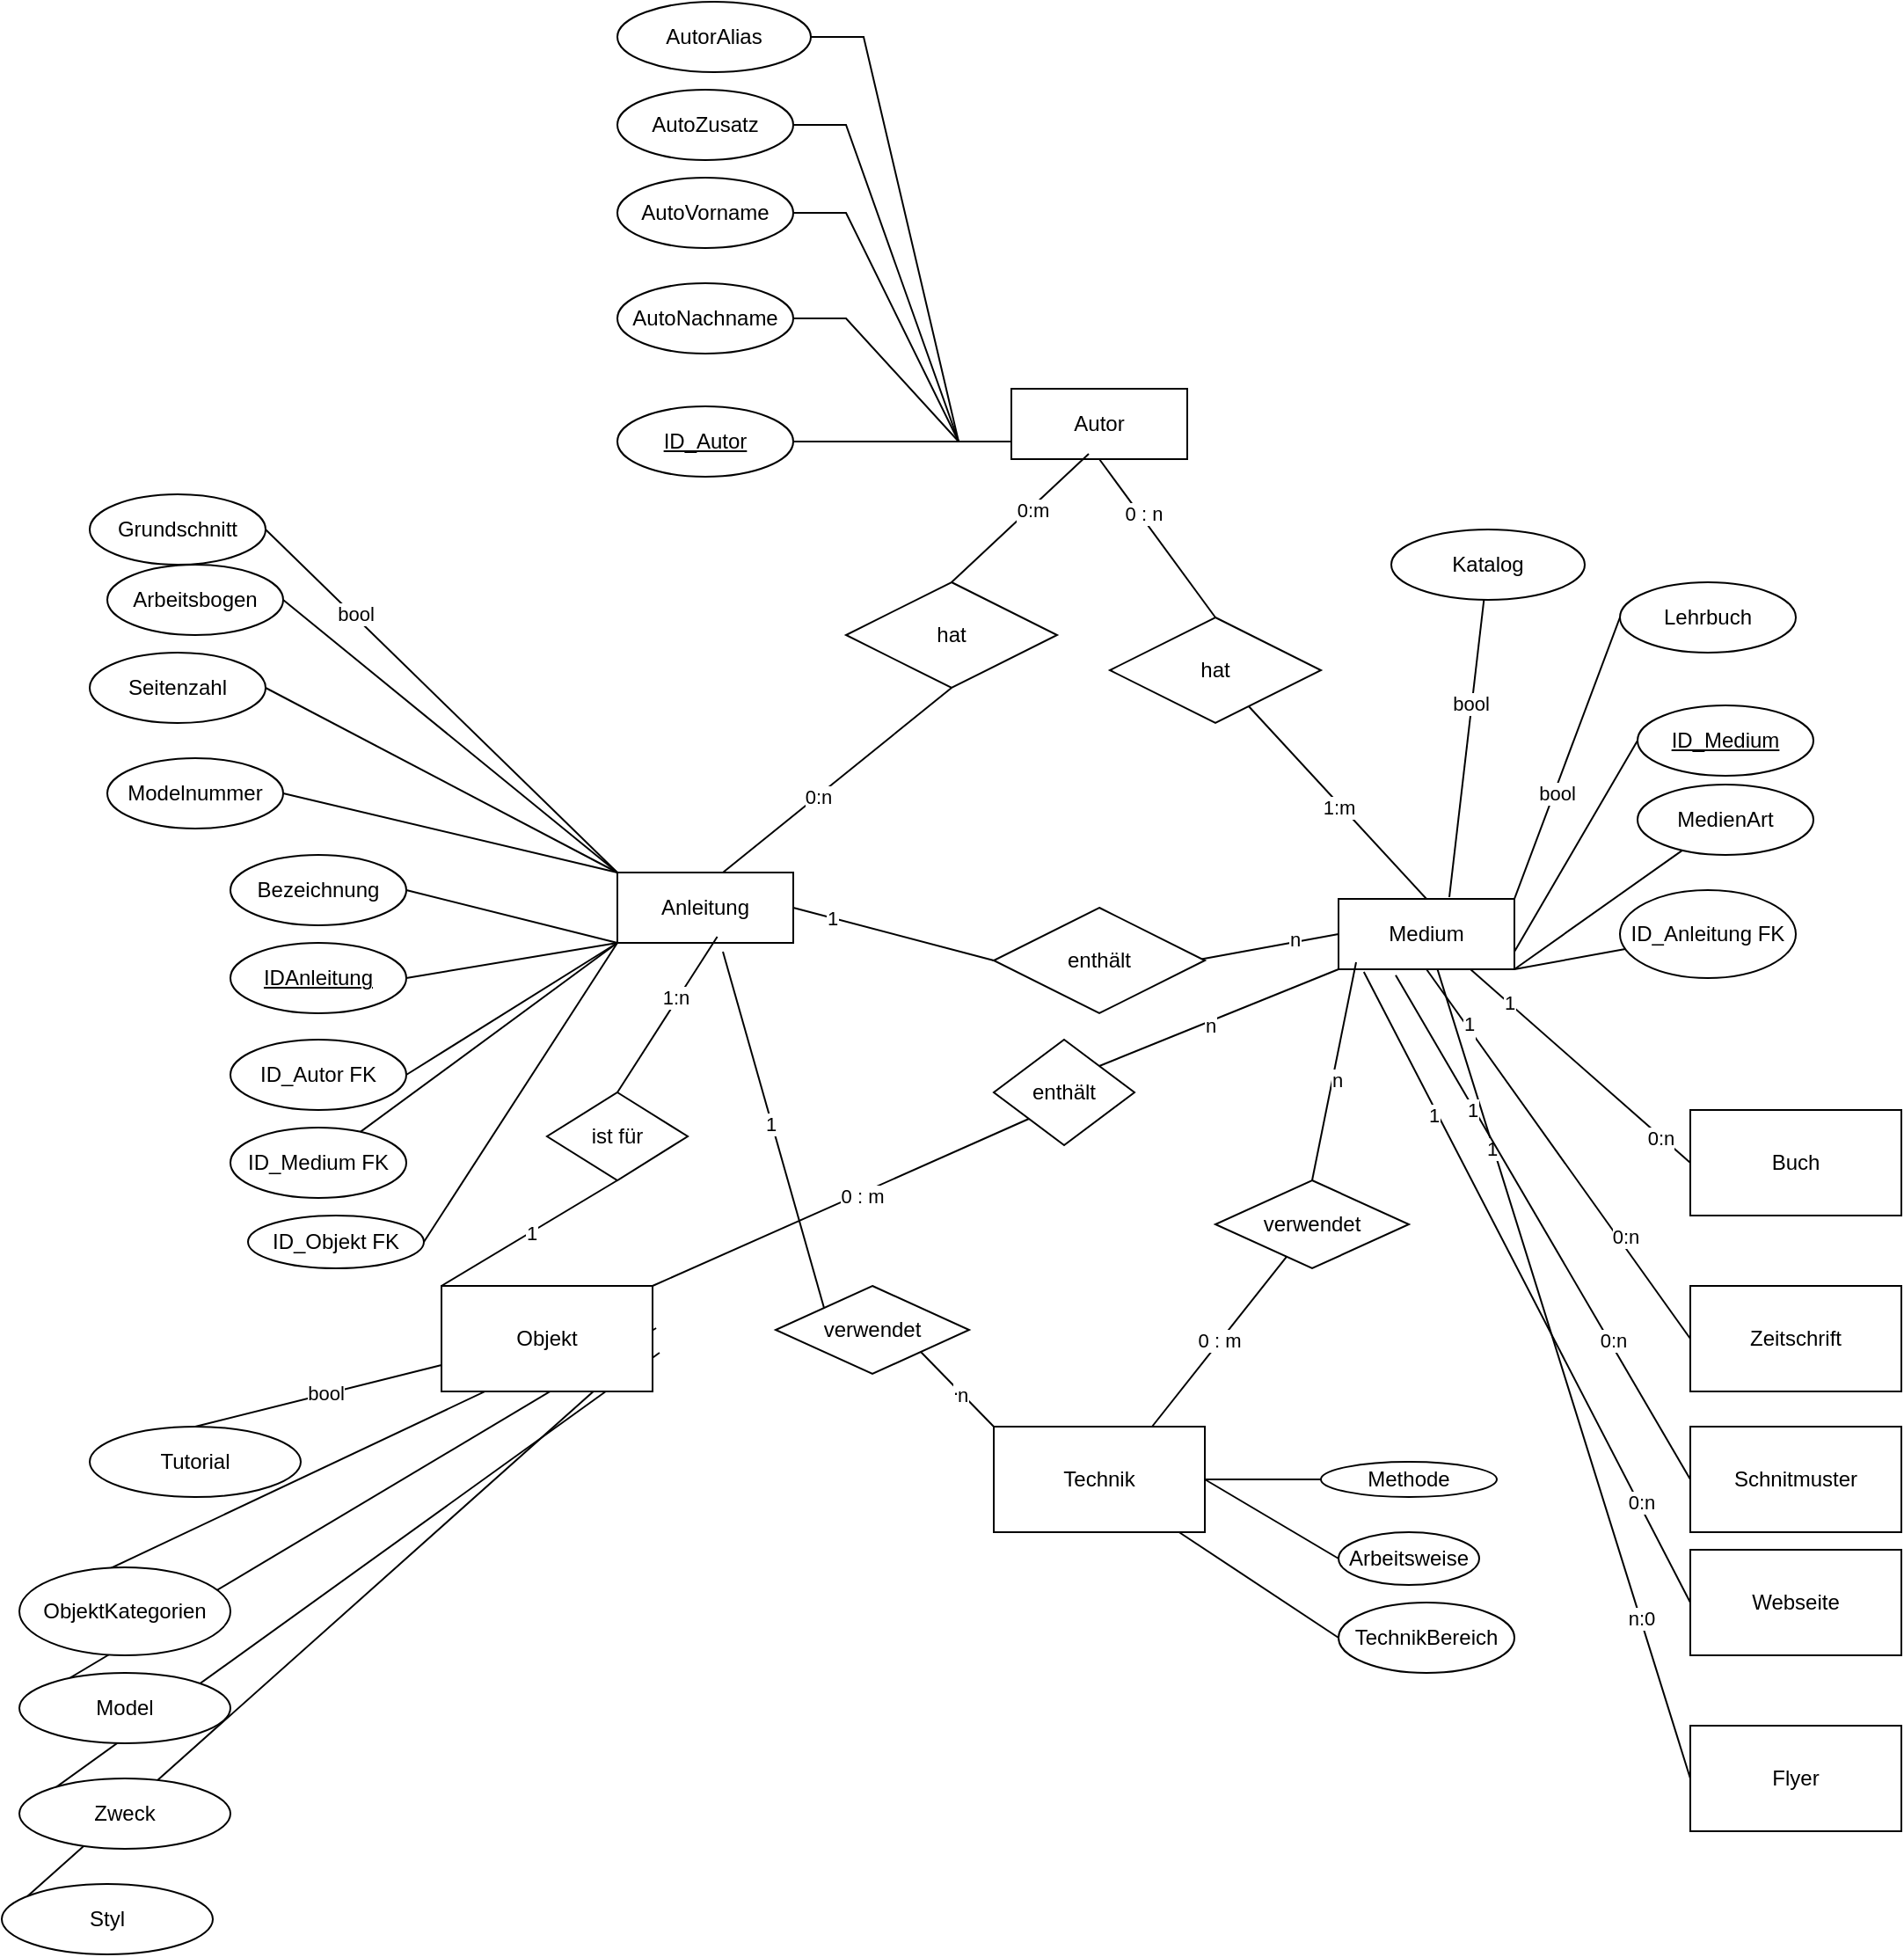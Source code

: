 <mxfile version="27.0.9">
  <diagram name="Seite-1" id="6qE2rlr4_OrrfUjoSuQY">
    <mxGraphModel dx="1426" dy="849" grid="1" gridSize="10" guides="1" tooltips="1" connect="1" arrows="1" fold="1" page="1" pageScale="1" pageWidth="827" pageHeight="1169" math="0" shadow="0">
      <root>
        <mxCell id="0" />
        <mxCell id="1" parent="0" />
        <mxCell id="LVoOpzXLLWAraYMq1qvU-1" style="rounded=0;orthogonalLoop=1;jettySize=auto;html=1;exitX=1;exitY=0.5;exitDx=0;exitDy=0;entryX=0;entryY=0.5;entryDx=0;entryDy=0;endArrow=none;startFill=0;" parent="1" source="LVoOpzXLLWAraYMq1qvU-3" target="LVoOpzXLLWAraYMq1qvU-11" edge="1">
          <mxGeometry relative="1" as="geometry" />
        </mxCell>
        <mxCell id="LVoOpzXLLWAraYMq1qvU-2" value="1" style="edgeLabel;html=1;align=center;verticalAlign=middle;resizable=0;points=[];" parent="LVoOpzXLLWAraYMq1qvU-1" vertex="1" connectable="0">
          <mxGeometry x="-0.66" y="9" relative="1" as="geometry">
            <mxPoint y="9" as="offset" />
          </mxGeometry>
        </mxCell>
        <mxCell id="LVoOpzXLLWAraYMq1qvU-3" value="Anleitung" style="whiteSpace=wrap;html=1;align=center;" parent="1" vertex="1">
          <mxGeometry x="550" y="1085" width="100" height="40" as="geometry" />
        </mxCell>
        <mxCell id="LVoOpzXLLWAraYMq1qvU-4" style="rounded=0;orthogonalLoop=1;jettySize=auto;html=1;exitX=0.5;exitY=0;exitDx=0;exitDy=0;startArrow=none;startFill=0;endArrow=none;" parent="1" source="LVoOpzXLLWAraYMq1qvU-6" target="LVoOpzXLLWAraYMq1qvU-17" edge="1">
          <mxGeometry relative="1" as="geometry" />
        </mxCell>
        <mxCell id="LVoOpzXLLWAraYMq1qvU-124" value="1:m" style="edgeLabel;html=1;align=center;verticalAlign=middle;resizable=0;points=[];" parent="LVoOpzXLLWAraYMq1qvU-4" vertex="1" connectable="0">
          <mxGeometry x="-0.028" y="2" relative="1" as="geometry">
            <mxPoint as="offset" />
          </mxGeometry>
        </mxCell>
        <mxCell id="LVoOpzXLLWAraYMq1qvU-6" value="Medium" style="whiteSpace=wrap;html=1;align=center;" parent="1" vertex="1">
          <mxGeometry x="960" y="1100" width="100" height="40" as="geometry" />
        </mxCell>
        <mxCell id="LVoOpzXLLWAraYMq1qvU-7" style="edgeStyle=entityRelationEdgeStyle;rounded=0;orthogonalLoop=1;jettySize=auto;html=1;exitX=0;exitY=0.75;exitDx=0;exitDy=0;entryX=1;entryY=0.5;entryDx=0;entryDy=0;endArrow=none;startFill=0;" parent="1" source="LVoOpzXLLWAraYMq1qvU-8" target="LVoOpzXLLWAraYMq1qvU-58" edge="1">
          <mxGeometry relative="1" as="geometry" />
        </mxCell>
        <mxCell id="LVoOpzXLLWAraYMq1qvU-8" value="Autor" style="whiteSpace=wrap;html=1;align=center;" parent="1" vertex="1">
          <mxGeometry x="774" y="810" width="100" height="40" as="geometry" />
        </mxCell>
        <mxCell id="LVoOpzXLLWAraYMq1qvU-9" style="rounded=0;orthogonalLoop=1;jettySize=auto;html=1;entryX=0;entryY=0.5;entryDx=0;entryDy=0;endArrow=none;startFill=0;exitX=0.95;exitY=0.5;exitDx=0;exitDy=0;exitPerimeter=0;" parent="1" source="LVoOpzXLLWAraYMq1qvU-11" target="LVoOpzXLLWAraYMq1qvU-6" edge="1">
          <mxGeometry relative="1" as="geometry">
            <mxPoint x="880" y="1130" as="sourcePoint" />
          </mxGeometry>
        </mxCell>
        <mxCell id="LVoOpzXLLWAraYMq1qvU-10" value="n" style="edgeLabel;html=1;align=center;verticalAlign=middle;resizable=0;points=[];" parent="LVoOpzXLLWAraYMq1qvU-9" vertex="1" connectable="0">
          <mxGeometry x="0.393" y="2" relative="1" as="geometry">
            <mxPoint as="offset" />
          </mxGeometry>
        </mxCell>
        <mxCell id="LVoOpzXLLWAraYMq1qvU-11" value="enthält" style="shape=rhombus;perimeter=rhombusPerimeter;whiteSpace=wrap;html=1;align=center;" parent="1" vertex="1">
          <mxGeometry x="764" y="1105" width="120" height="60" as="geometry" />
        </mxCell>
        <mxCell id="LVoOpzXLLWAraYMq1qvU-12" style="rounded=0;orthogonalLoop=1;jettySize=auto;html=1;exitX=0.5;exitY=0;exitDx=0;exitDy=0;endArrow=none;startFill=0;entryX=0.44;entryY=0.925;entryDx=0;entryDy=0;entryPerimeter=0;" parent="1" source="LVoOpzXLLWAraYMq1qvU-16" target="LVoOpzXLLWAraYMq1qvU-8" edge="1">
          <mxGeometry relative="1" as="geometry">
            <mxPoint x="810" y="910" as="targetPoint" />
          </mxGeometry>
        </mxCell>
        <mxCell id="LVoOpzXLLWAraYMq1qvU-13" value="0:m" style="edgeLabel;html=1;align=center;verticalAlign=middle;resizable=0;points=[];" parent="LVoOpzXLLWAraYMq1qvU-12" vertex="1" connectable="0">
          <mxGeometry x="0.061" y="-4" relative="1" as="geometry">
            <mxPoint x="2" y="-6" as="offset" />
          </mxGeometry>
        </mxCell>
        <mxCell id="LVoOpzXLLWAraYMq1qvU-14" style="rounded=0;orthogonalLoop=1;jettySize=auto;html=1;exitX=0.5;exitY=1;exitDx=0;exitDy=0;endArrow=none;startFill=0;entryX=0.6;entryY=0;entryDx=0;entryDy=0;entryPerimeter=0;" parent="1" source="LVoOpzXLLWAraYMq1qvU-16" target="LVoOpzXLLWAraYMq1qvU-3" edge="1">
          <mxGeometry relative="1" as="geometry" />
        </mxCell>
        <mxCell id="LVoOpzXLLWAraYMq1qvU-15" value="0:n" style="edgeLabel;html=1;align=center;verticalAlign=middle;resizable=0;points=[];" parent="LVoOpzXLLWAraYMq1qvU-14" vertex="1" connectable="0">
          <mxGeometry x="0.169" relative="1" as="geometry">
            <mxPoint as="offset" />
          </mxGeometry>
        </mxCell>
        <mxCell id="LVoOpzXLLWAraYMq1qvU-16" value="hat" style="shape=rhombus;perimeter=rhombusPerimeter;whiteSpace=wrap;html=1;align=center;" parent="1" vertex="1">
          <mxGeometry x="680" y="920" width="120" height="60" as="geometry" />
        </mxCell>
        <mxCell id="LVoOpzXLLWAraYMq1qvU-17" value="hat" style="shape=rhombus;perimeter=rhombusPerimeter;whiteSpace=wrap;html=1;align=center;" parent="1" vertex="1">
          <mxGeometry x="830" y="940" width="120" height="60" as="geometry" />
        </mxCell>
        <mxCell id="LVoOpzXLLWAraYMq1qvU-18" style="rounded=0;orthogonalLoop=1;jettySize=auto;html=1;exitX=0.5;exitY=0;exitDx=0;exitDy=0;entryX=0.5;entryY=1;entryDx=0;entryDy=0;endArrow=none;startFill=0;" parent="1" source="LVoOpzXLLWAraYMq1qvU-17" target="LVoOpzXLLWAraYMq1qvU-8" edge="1">
          <mxGeometry relative="1" as="geometry" />
        </mxCell>
        <mxCell id="LVoOpzXLLWAraYMq1qvU-19" value="0 : n" style="edgeLabel;html=1;align=center;verticalAlign=middle;resizable=0;points=[];" parent="LVoOpzXLLWAraYMq1qvU-18" vertex="1" connectable="0">
          <mxGeometry x="0.293" y="-2" relative="1" as="geometry">
            <mxPoint as="offset" />
          </mxGeometry>
        </mxCell>
        <mxCell id="LVoOpzXLLWAraYMq1qvU-20" style="rounded=0;orthogonalLoop=1;jettySize=auto;html=1;exitX=1;exitY=0.5;exitDx=0;exitDy=0;entryX=0;entryY=1;entryDx=0;entryDy=0;endArrow=none;startFill=0;" parent="1" source="LVoOpzXLLWAraYMq1qvU-21" target="LVoOpzXLLWAraYMq1qvU-3" edge="1">
          <mxGeometry relative="1" as="geometry">
            <mxPoint x="570" y="1140" as="targetPoint" />
          </mxGeometry>
        </mxCell>
        <mxCell id="LVoOpzXLLWAraYMq1qvU-21" value="IDAnleitung" style="ellipse;whiteSpace=wrap;html=1;align=center;fontStyle=4;" parent="1" vertex="1">
          <mxGeometry x="330" y="1125" width="100" height="40" as="geometry" />
        </mxCell>
        <mxCell id="LVoOpzXLLWAraYMq1qvU-22" style="rounded=0;orthogonalLoop=1;jettySize=auto;html=1;exitX=0;exitY=0.5;exitDx=0;exitDy=0;entryX=1;entryY=0.75;entryDx=0;entryDy=0;endArrow=none;startFill=0;" parent="1" source="LVoOpzXLLWAraYMq1qvU-23" target="LVoOpzXLLWAraYMq1qvU-6" edge="1">
          <mxGeometry relative="1" as="geometry" />
        </mxCell>
        <mxCell id="LVoOpzXLLWAraYMq1qvU-23" value="ID_Medium" style="ellipse;whiteSpace=wrap;html=1;align=center;fontStyle=4;" parent="1" vertex="1">
          <mxGeometry x="1130" y="990" width="100" height="40" as="geometry" />
        </mxCell>
        <mxCell id="LVoOpzXLLWAraYMq1qvU-24" style="edgeStyle=entityRelationEdgeStyle;rounded=0;orthogonalLoop=1;jettySize=auto;html=1;exitX=1;exitY=0.5;exitDx=0;exitDy=0;entryX=0;entryY=0.75;entryDx=0;entryDy=0;endArrow=none;startFill=0;" parent="1" source="LVoOpzXLLWAraYMq1qvU-25" target="LVoOpzXLLWAraYMq1qvU-8" edge="1">
          <mxGeometry relative="1" as="geometry" />
        </mxCell>
        <mxCell id="LVoOpzXLLWAraYMq1qvU-25" value="ID_Autor" style="ellipse;whiteSpace=wrap;html=1;align=center;fontStyle=4;" parent="1" vertex="1">
          <mxGeometry x="550" y="820" width="100" height="40" as="geometry" />
        </mxCell>
        <mxCell id="LVoOpzXLLWAraYMq1qvU-26" style="rounded=0;orthogonalLoop=1;jettySize=auto;html=1;exitX=1;exitY=0.5;exitDx=0;exitDy=0;entryX=0;entryY=1;entryDx=0;entryDy=0;endArrow=none;startFill=0;" parent="1" source="LVoOpzXLLWAraYMq1qvU-27" target="LVoOpzXLLWAraYMq1qvU-3" edge="1">
          <mxGeometry relative="1" as="geometry" />
        </mxCell>
        <mxCell id="LVoOpzXLLWAraYMq1qvU-27" value="Bezeichnung" style="ellipse;whiteSpace=wrap;html=1;align=center;" parent="1" vertex="1">
          <mxGeometry x="330" y="1075" width="100" height="40" as="geometry" />
        </mxCell>
        <mxCell id="LVoOpzXLLWAraYMq1qvU-28" style="rounded=0;orthogonalLoop=1;jettySize=auto;html=1;exitX=1;exitY=0.5;exitDx=0;exitDy=0;endArrow=none;startFill=0;entryX=0;entryY=1;entryDx=0;entryDy=0;" parent="1" source="LVoOpzXLLWAraYMq1qvU-29" target="LVoOpzXLLWAraYMq1qvU-3" edge="1">
          <mxGeometry relative="1" as="geometry">
            <mxPoint x="600" y="1140" as="targetPoint" />
          </mxGeometry>
        </mxCell>
        <mxCell id="LVoOpzXLLWAraYMq1qvU-29" value="ID_Autor FK" style="ellipse;whiteSpace=wrap;html=1;align=center;" parent="1" vertex="1">
          <mxGeometry x="330" y="1180" width="100" height="40" as="geometry" />
        </mxCell>
        <mxCell id="LVoOpzXLLWAraYMq1qvU-30" value="ID_Medium FK" style="ellipse;whiteSpace=wrap;html=1;align=center;" parent="1" vertex="1">
          <mxGeometry x="330" y="1230" width="100" height="40" as="geometry" />
        </mxCell>
        <mxCell id="LVoOpzXLLWAraYMq1qvU-31" style="rounded=0;orthogonalLoop=1;jettySize=auto;html=1;exitX=1;exitY=0.5;exitDx=0;exitDy=0;entryX=0;entryY=0;entryDx=0;entryDy=0;endArrow=none;startFill=0;" parent="1" source="LVoOpzXLLWAraYMq1qvU-32" target="LVoOpzXLLWAraYMq1qvU-3" edge="1">
          <mxGeometry relative="1" as="geometry" />
        </mxCell>
        <mxCell id="LVoOpzXLLWAraYMq1qvU-32" value="Modelnummer" style="ellipse;whiteSpace=wrap;html=1;align=center;" parent="1" vertex="1">
          <mxGeometry x="260" y="1020" width="100" height="40" as="geometry" />
        </mxCell>
        <mxCell id="LVoOpzXLLWAraYMq1qvU-33" style="rounded=0;orthogonalLoop=1;jettySize=auto;html=1;exitX=1;exitY=0.5;exitDx=0;exitDy=0;endArrow=none;startFill=0;entryX=0;entryY=0;entryDx=0;entryDy=0;" parent="1" source="LVoOpzXLLWAraYMq1qvU-34" target="LVoOpzXLLWAraYMq1qvU-3" edge="1">
          <mxGeometry relative="1" as="geometry">
            <mxPoint x="580" y="1100" as="targetPoint" />
          </mxGeometry>
        </mxCell>
        <mxCell id="LVoOpzXLLWAraYMq1qvU-34" value="Seitenzahl" style="ellipse;whiteSpace=wrap;html=1;align=center;" parent="1" vertex="1">
          <mxGeometry x="250" y="960" width="100" height="40" as="geometry" />
        </mxCell>
        <mxCell id="LVoOpzXLLWAraYMq1qvU-35" style="rounded=0;orthogonalLoop=1;jettySize=auto;html=1;exitX=1;exitY=0.5;exitDx=0;exitDy=0;entryX=0;entryY=0;entryDx=0;entryDy=0;endArrow=none;startFill=0;" parent="1" source="LVoOpzXLLWAraYMq1qvU-36" target="LVoOpzXLLWAraYMq1qvU-3" edge="1">
          <mxGeometry relative="1" as="geometry">
            <mxPoint x="580" y="1130" as="targetPoint" />
          </mxGeometry>
        </mxCell>
        <mxCell id="LVoOpzXLLWAraYMq1qvU-36" value="Arbeitsbogen" style="ellipse;whiteSpace=wrap;html=1;align=center;" parent="1" vertex="1">
          <mxGeometry x="260" y="910" width="100" height="40" as="geometry" />
        </mxCell>
        <mxCell id="LVoOpzXLLWAraYMq1qvU-37" style="rounded=0;orthogonalLoop=1;jettySize=auto;html=1;entryX=0;entryY=1;entryDx=0;entryDy=0;endArrow=none;startFill=0;" parent="1" source="LVoOpzXLLWAraYMq1qvU-30" target="LVoOpzXLLWAraYMq1qvU-3" edge="1">
          <mxGeometry relative="1" as="geometry" />
        </mxCell>
        <mxCell id="LVoOpzXLLWAraYMq1qvU-38" style="edgeStyle=entityRelationEdgeStyle;rounded=0;orthogonalLoop=1;jettySize=auto;html=1;exitX=1;exitY=0.5;exitDx=0;exitDy=0;entryX=0;entryY=0.75;entryDx=0;entryDy=0;endArrow=none;startFill=0;" parent="1" source="LVoOpzXLLWAraYMq1qvU-39" target="LVoOpzXLLWAraYMq1qvU-8" edge="1">
          <mxGeometry relative="1" as="geometry" />
        </mxCell>
        <mxCell id="LVoOpzXLLWAraYMq1qvU-39" value="AutoNachname" style="ellipse;whiteSpace=wrap;html=1;align=center;" parent="1" vertex="1">
          <mxGeometry x="550" y="750" width="100" height="40" as="geometry" />
        </mxCell>
        <mxCell id="LVoOpzXLLWAraYMq1qvU-40" style="edgeStyle=entityRelationEdgeStyle;rounded=0;orthogonalLoop=1;jettySize=auto;html=1;exitX=1;exitY=0.5;exitDx=0;exitDy=0;entryX=0;entryY=0.75;entryDx=0;entryDy=0;endArrow=none;startFill=0;" parent="1" source="LVoOpzXLLWAraYMq1qvU-41" target="LVoOpzXLLWAraYMq1qvU-8" edge="1">
          <mxGeometry relative="1" as="geometry" />
        </mxCell>
        <mxCell id="LVoOpzXLLWAraYMq1qvU-41" value="AutoVorname" style="ellipse;whiteSpace=wrap;html=1;align=center;" parent="1" vertex="1">
          <mxGeometry x="550" y="690" width="100" height="40" as="geometry" />
        </mxCell>
        <mxCell id="LVoOpzXLLWAraYMq1qvU-42" style="edgeStyle=entityRelationEdgeStyle;rounded=0;orthogonalLoop=1;jettySize=auto;html=1;exitX=1;exitY=0.5;exitDx=0;exitDy=0;entryX=0;entryY=0.75;entryDx=0;entryDy=0;endArrow=none;startFill=0;" parent="1" source="LVoOpzXLLWAraYMq1qvU-43" target="LVoOpzXLLWAraYMq1qvU-8" edge="1">
          <mxGeometry relative="1" as="geometry" />
        </mxCell>
        <mxCell id="LVoOpzXLLWAraYMq1qvU-43" value="AutoZusatz" style="ellipse;whiteSpace=wrap;html=1;align=center;" parent="1" vertex="1">
          <mxGeometry x="550" y="640" width="100" height="40" as="geometry" />
        </mxCell>
        <mxCell id="LVoOpzXLLWAraYMq1qvU-44" style="rounded=0;orthogonalLoop=1;jettySize=auto;html=1;exitX=1;exitY=0.5;exitDx=0;exitDy=0;entryX=0;entryY=0;entryDx=0;entryDy=0;endArrow=none;startFill=0;" parent="1" source="LVoOpzXLLWAraYMq1qvU-45" target="LVoOpzXLLWAraYMq1qvU-3" edge="1">
          <mxGeometry relative="1" as="geometry" />
        </mxCell>
        <mxCell id="LVoOpzXLLWAraYMq1qvU-144" value="bool" style="edgeLabel;html=1;align=center;verticalAlign=middle;resizable=0;points=[];" parent="LVoOpzXLLWAraYMq1qvU-44" vertex="1" connectable="0">
          <mxGeometry x="-0.498" y="1" relative="1" as="geometry">
            <mxPoint as="offset" />
          </mxGeometry>
        </mxCell>
        <mxCell id="LVoOpzXLLWAraYMq1qvU-45" value="Grundschnitt" style="ellipse;whiteSpace=wrap;html=1;align=center;" parent="1" vertex="1">
          <mxGeometry x="250" y="870" width="100" height="40" as="geometry" />
        </mxCell>
        <mxCell id="LVoOpzXLLWAraYMq1qvU-46" style="rounded=0;orthogonalLoop=1;jettySize=auto;html=1;entryX=1;entryY=1;entryDx=0;entryDy=0;endArrow=none;startFill=0;" parent="1" source="LVoOpzXLLWAraYMq1qvU-47" target="LVoOpzXLLWAraYMq1qvU-6" edge="1">
          <mxGeometry relative="1" as="geometry" />
        </mxCell>
        <mxCell id="LVoOpzXLLWAraYMq1qvU-47" value="MedienArt" style="ellipse;whiteSpace=wrap;html=1;align=center;" parent="1" vertex="1">
          <mxGeometry x="1130" y="1035" width="100" height="40" as="geometry" />
        </mxCell>
        <mxCell id="LVoOpzXLLWAraYMq1qvU-56" style="rounded=0;orthogonalLoop=1;jettySize=auto;html=1;entryX=1;entryY=1;entryDx=0;entryDy=0;endArrow=none;startFill=0;" parent="1" source="LVoOpzXLLWAraYMq1qvU-57" target="LVoOpzXLLWAraYMq1qvU-6" edge="1">
          <mxGeometry relative="1" as="geometry" />
        </mxCell>
        <mxCell id="LVoOpzXLLWAraYMq1qvU-57" value="ID_Anleitung FK" style="ellipse;whiteSpace=wrap;html=1;" parent="1" vertex="1">
          <mxGeometry x="1120" y="1095" width="100" height="50" as="geometry" />
        </mxCell>
        <mxCell id="LVoOpzXLLWAraYMq1qvU-58" value="AutorAlias" style="ellipse;whiteSpace=wrap;html=1;" parent="1" vertex="1">
          <mxGeometry x="550" y="590" width="110" height="40" as="geometry" />
        </mxCell>
        <mxCell id="LVoOpzXLLWAraYMq1qvU-100" style="rounded=0;orthogonalLoop=1;jettySize=auto;html=1;entryX=0;entryY=0.5;entryDx=0;entryDy=0;endArrow=none;startFill=0;exitX=0.75;exitY=1;exitDx=0;exitDy=0;" parent="1" source="LVoOpzXLLWAraYMq1qvU-6" target="LVoOpzXLLWAraYMq1qvU-107" edge="1">
          <mxGeometry relative="1" as="geometry">
            <mxPoint x="954.9" y="1209.76" as="sourcePoint" />
          </mxGeometry>
        </mxCell>
        <mxCell id="LVoOpzXLLWAraYMq1qvU-101" value="0:n" style="edgeLabel;html=1;align=center;verticalAlign=middle;resizable=0;points=[];" parent="LVoOpzXLLWAraYMq1qvU-100" vertex="1" connectable="0">
          <mxGeometry x="0.736" y="-1" relative="1" as="geometry">
            <mxPoint as="offset" />
          </mxGeometry>
        </mxCell>
        <mxCell id="LVoOpzXLLWAraYMq1qvU-102" value="1" style="edgeLabel;html=1;align=center;verticalAlign=middle;resizable=0;points=[];" parent="LVoOpzXLLWAraYMq1qvU-100" vertex="1" connectable="0">
          <mxGeometry x="-0.654" relative="1" as="geometry">
            <mxPoint as="offset" />
          </mxGeometry>
        </mxCell>
        <mxCell id="LVoOpzXLLWAraYMq1qvU-103" style="rounded=0;orthogonalLoop=1;jettySize=auto;html=1;exitX=0;exitY=0.5;exitDx=0;exitDy=0;endArrow=none;startFill=0;entryX=0.5;entryY=1;entryDx=0;entryDy=0;" parent="1" source="LVoOpzXLLWAraYMq1qvU-106" target="LVoOpzXLLWAraYMq1qvU-6" edge="1">
          <mxGeometry relative="1" as="geometry">
            <mxPoint x="901.5" y="1207.84" as="targetPoint" />
          </mxGeometry>
        </mxCell>
        <mxCell id="LVoOpzXLLWAraYMq1qvU-104" value="1&lt;div&gt;&lt;br&gt;&lt;/div&gt;" style="edgeLabel;html=1;align=center;verticalAlign=middle;resizable=0;points=[];" parent="LVoOpzXLLWAraYMq1qvU-103" vertex="1" connectable="0">
          <mxGeometry x="0.65" y="3" relative="1" as="geometry">
            <mxPoint y="-1" as="offset" />
          </mxGeometry>
        </mxCell>
        <mxCell id="LVoOpzXLLWAraYMq1qvU-123" value="0:n" style="edgeLabel;html=1;align=center;verticalAlign=middle;resizable=0;points=[];" parent="LVoOpzXLLWAraYMq1qvU-103" vertex="1" connectable="0">
          <mxGeometry x="-0.467" y="-4" relative="1" as="geometry">
            <mxPoint as="offset" />
          </mxGeometry>
        </mxCell>
        <mxCell id="LVoOpzXLLWAraYMq1qvU-106" value="Zeitschrift" style="rounded=0;whiteSpace=wrap;html=1;" parent="1" vertex="1">
          <mxGeometry x="1160" y="1320" width="120" height="60" as="geometry" />
        </mxCell>
        <mxCell id="LVoOpzXLLWAraYMq1qvU-107" value="Buch" style="rounded=0;whiteSpace=wrap;html=1;" parent="1" vertex="1">
          <mxGeometry x="1160" y="1220" width="120" height="60" as="geometry" />
        </mxCell>
        <mxCell id="LVoOpzXLLWAraYMq1qvU-108" value="Schnitmuster" style="rounded=0;whiteSpace=wrap;html=1;" parent="1" vertex="1">
          <mxGeometry x="1160" y="1400" width="120" height="60" as="geometry" />
        </mxCell>
        <mxCell id="LVoOpzXLLWAraYMq1qvU-109" style="rounded=0;orthogonalLoop=1;jettySize=auto;html=1;exitX=0;exitY=0.5;exitDx=0;exitDy=0;endArrow=none;startFill=0;entryX=0.144;entryY=1.037;entryDx=0;entryDy=0;entryPerimeter=0;" parent="1" source="LVoOpzXLLWAraYMq1qvU-112" target="LVoOpzXLLWAraYMq1qvU-6" edge="1">
          <mxGeometry relative="1" as="geometry">
            <mxPoint x="915" y="1207" as="targetPoint" />
          </mxGeometry>
        </mxCell>
        <mxCell id="LVoOpzXLLWAraYMq1qvU-110" value="1" style="edgeLabel;html=1;align=center;verticalAlign=middle;resizable=0;points=[];" parent="LVoOpzXLLWAraYMq1qvU-109" vertex="1" connectable="0">
          <mxGeometry x="0.552" y="2" relative="1" as="geometry">
            <mxPoint as="offset" />
          </mxGeometry>
        </mxCell>
        <mxCell id="LVoOpzXLLWAraYMq1qvU-121" value="0:n" style="edgeLabel;html=1;align=center;verticalAlign=middle;resizable=0;points=[];" parent="LVoOpzXLLWAraYMq1qvU-109" vertex="1" connectable="0">
          <mxGeometry x="-0.682" y="-1" relative="1" as="geometry">
            <mxPoint as="offset" />
          </mxGeometry>
        </mxCell>
        <mxCell id="LVoOpzXLLWAraYMq1qvU-112" value="Webseite&lt;span style=&quot;color: rgba(0, 0, 0, 0); font-family: monospace; font-size: 0px; text-align: start; text-wrap-mode: nowrap;&quot;&gt;%3CmxGraphModel%3E%3Croot%3E%3CmxCell%20id%3D%220%22%2F%3E%3CmxCell%20id%3D%221%22%20parent%3D%220%22%2F%3E%3CmxCell%20id%3D%222%22%20value%3D%22Buch%22%20style%3D%22rounded%3D0%3BwhiteSpace%3Dwrap%3Bhtml%3D1%3B%22%20vertex%3D%221%22%20parent%3D%221%22%3E%3CmxGeometry%20x%3D%22560%22%20y%3D%22600%22%20width%3D%22120%22%20height%3D%2260%22%20as%3D%22geometry%22%2F%3E%3C%2FmxCell%3E%3C%2Froot%3E%3C%2FmxGraphModel%3E&lt;/span&gt;" style="rounded=0;whiteSpace=wrap;html=1;" parent="1" vertex="1">
          <mxGeometry x="1160" y="1470" width="120" height="60" as="geometry" />
        </mxCell>
        <mxCell id="LVoOpzXLLWAraYMq1qvU-113" style="rounded=0;orthogonalLoop=1;jettySize=auto;html=1;exitX=0;exitY=0.5;exitDx=0;exitDy=0;endArrow=none;startFill=0;" parent="1" source="LVoOpzXLLWAraYMq1qvU-116" target="LVoOpzXLLWAraYMq1qvU-6" edge="1">
          <mxGeometry relative="1" as="geometry">
            <mxPoint x="930" y="1205" as="targetPoint" />
          </mxGeometry>
        </mxCell>
        <mxCell id="LVoOpzXLLWAraYMq1qvU-114" value="1" style="edgeLabel;html=1;align=center;verticalAlign=middle;resizable=0;points=[];" parent="LVoOpzXLLWAraYMq1qvU-113" vertex="1" connectable="0">
          <mxGeometry x="0.562" y="1" relative="1" as="geometry">
            <mxPoint y="1" as="offset" />
          </mxGeometry>
        </mxCell>
        <mxCell id="LVoOpzXLLWAraYMq1qvU-120" value="n:0" style="edgeLabel;html=1;align=center;verticalAlign=middle;resizable=0;points=[];" parent="LVoOpzXLLWAraYMq1qvU-113" vertex="1" connectable="0">
          <mxGeometry x="-0.601" relative="1" as="geometry">
            <mxPoint as="offset" />
          </mxGeometry>
        </mxCell>
        <mxCell id="LVoOpzXLLWAraYMq1qvU-116" value="Flyer" style="rounded=0;whiteSpace=wrap;html=1;" parent="1" vertex="1">
          <mxGeometry x="1160" y="1570" width="120" height="60" as="geometry" />
        </mxCell>
        <mxCell id="LVoOpzXLLWAraYMq1qvU-117" style="rounded=0;orthogonalLoop=1;jettySize=auto;html=1;exitX=0;exitY=0.5;exitDx=0;exitDy=0;endArrow=none;startFill=0;entryX=0.325;entryY=1.085;entryDx=0;entryDy=0;entryPerimeter=0;" parent="1" source="LVoOpzXLLWAraYMq1qvU-108" target="LVoOpzXLLWAraYMq1qvU-6" edge="1">
          <mxGeometry relative="1" as="geometry">
            <mxPoint x="920" y="1190" as="targetPoint" />
          </mxGeometry>
        </mxCell>
        <mxCell id="LVoOpzXLLWAraYMq1qvU-118" value="1" style="edgeLabel;html=1;align=center;verticalAlign=middle;resizable=0;points=[];" parent="LVoOpzXLLWAraYMq1qvU-117" vertex="1" connectable="0">
          <mxGeometry x="0.473" y="1" relative="1" as="geometry">
            <mxPoint as="offset" />
          </mxGeometry>
        </mxCell>
        <mxCell id="LVoOpzXLLWAraYMq1qvU-122" value="0:n" style="edgeLabel;html=1;align=center;verticalAlign=middle;resizable=0;points=[];" parent="LVoOpzXLLWAraYMq1qvU-117" vertex="1" connectable="0">
          <mxGeometry x="-0.456" y="-2" relative="1" as="geometry">
            <mxPoint as="offset" />
          </mxGeometry>
        </mxCell>
        <mxCell id="LVoOpzXLLWAraYMq1qvU-137" style="rounded=0;orthogonalLoop=1;jettySize=auto;html=1;exitX=0;exitY=0;exitDx=0;exitDy=0;entryX=0.5;entryY=1;entryDx=0;entryDy=0;endArrow=none;startFill=0;" parent="1" source="LVoOpzXLLWAraYMq1qvU-125" target="LVoOpzXLLWAraYMq1qvU-135" edge="1">
          <mxGeometry relative="1" as="geometry" />
        </mxCell>
        <mxCell id="LVoOpzXLLWAraYMq1qvU-139" value="1" style="edgeLabel;html=1;align=center;verticalAlign=middle;resizable=0;points=[];" parent="LVoOpzXLLWAraYMq1qvU-137" vertex="1" connectable="0">
          <mxGeometry x="0.011" relative="1" as="geometry">
            <mxPoint as="offset" />
          </mxGeometry>
        </mxCell>
        <mxCell id="LVoOpzXLLWAraYMq1qvU-148" style="rounded=0;orthogonalLoop=1;jettySize=auto;html=1;exitX=1;exitY=0;exitDx=0;exitDy=0;entryX=0;entryY=1;entryDx=0;entryDy=0;endArrow=none;startFill=0;" parent="1" source="LVoOpzXLLWAraYMq1qvU-125" target="LVoOpzXLLWAraYMq1qvU-146" edge="1">
          <mxGeometry relative="1" as="geometry" />
        </mxCell>
        <mxCell id="LVoOpzXLLWAraYMq1qvU-151" value="0 : m" style="edgeLabel;html=1;align=center;verticalAlign=middle;resizable=0;points=[];" parent="LVoOpzXLLWAraYMq1qvU-148" vertex="1" connectable="0">
          <mxGeometry x="0.104" y="-1" relative="1" as="geometry">
            <mxPoint as="offset" />
          </mxGeometry>
        </mxCell>
        <mxCell id="LVoOpzXLLWAraYMq1qvU-126" style="rounded=0;orthogonalLoop=1;jettySize=auto;html=1;exitX=0;exitY=0.5;exitDx=0;exitDy=0;entryX=1;entryY=0.25;entryDx=0;entryDy=0;endArrow=none;startFill=0;" parent="1" source="LVoOpzXLLWAraYMq1qvU-127" target="LVoOpzXLLWAraYMq1qvU-125" edge="1">
          <mxGeometry relative="1" as="geometry" />
        </mxCell>
        <mxCell id="LVoOpzXLLWAraYMq1qvU-130" style="rounded=0;orthogonalLoop=1;jettySize=auto;html=1;exitX=0;exitY=0.5;exitDx=0;exitDy=0;entryX=1;entryY=0.5;entryDx=0;entryDy=0;endArrow=none;startFill=0;" parent="1" source="LVoOpzXLLWAraYMq1qvU-131" target="LVoOpzXLLWAraYMq1qvU-125" edge="1">
          <mxGeometry relative="1" as="geometry" />
        </mxCell>
        <mxCell id="LVoOpzXLLWAraYMq1qvU-132" style="rounded=0;orthogonalLoop=1;jettySize=auto;html=1;exitX=0;exitY=0.5;exitDx=0;exitDy=0;entryX=1.033;entryY=0.633;entryDx=0;entryDy=0;entryPerimeter=0;endArrow=none;startFill=0;" parent="1" source="LVoOpzXLLWAraYMq1qvU-129" target="LVoOpzXLLWAraYMq1qvU-125" edge="1">
          <mxGeometry relative="1" as="geometry" />
        </mxCell>
        <mxCell id="LVoOpzXLLWAraYMq1qvU-133" style="rounded=0;orthogonalLoop=1;jettySize=auto;html=1;exitX=0;exitY=0.5;exitDx=0;exitDy=0;entryX=1.017;entryY=0.4;entryDx=0;entryDy=0;entryPerimeter=0;endArrow=none;startFill=0;" parent="1" source="LVoOpzXLLWAraYMq1qvU-128" target="LVoOpzXLLWAraYMq1qvU-125" edge="1">
          <mxGeometry relative="1" as="geometry" />
        </mxCell>
        <mxCell id="LVoOpzXLLWAraYMq1qvU-135" value="ist für" style="rhombus;whiteSpace=wrap;html=1;" parent="1" vertex="1">
          <mxGeometry x="510" y="1210" width="80" height="50" as="geometry" />
        </mxCell>
        <mxCell id="LVoOpzXLLWAraYMq1qvU-136" style="rounded=0;orthogonalLoop=1;jettySize=auto;html=1;exitX=0.5;exitY=0;exitDx=0;exitDy=0;entryX=0.568;entryY=0.912;entryDx=0;entryDy=0;entryPerimeter=0;endArrow=none;startFill=0;" parent="1" source="LVoOpzXLLWAraYMq1qvU-135" target="LVoOpzXLLWAraYMq1qvU-3" edge="1">
          <mxGeometry relative="1" as="geometry" />
        </mxCell>
        <mxCell id="LVoOpzXLLWAraYMq1qvU-140" value="1:n" style="edgeLabel;html=1;align=center;verticalAlign=middle;resizable=0;points=[];" parent="LVoOpzXLLWAraYMq1qvU-136" vertex="1" connectable="0">
          <mxGeometry x="0.193" y="2" relative="1" as="geometry">
            <mxPoint x="1" y="-1" as="offset" />
          </mxGeometry>
        </mxCell>
        <mxCell id="LVoOpzXLLWAraYMq1qvU-142" style="rounded=0;orthogonalLoop=1;jettySize=auto;html=1;exitX=0.5;exitY=0;exitDx=0;exitDy=0;entryX=0;entryY=0.75;entryDx=0;entryDy=0;endArrow=none;startFill=0;" parent="1" source="LVoOpzXLLWAraYMq1qvU-141" target="LVoOpzXLLWAraYMq1qvU-125" edge="1">
          <mxGeometry relative="1" as="geometry" />
        </mxCell>
        <mxCell id="LVoOpzXLLWAraYMq1qvU-143" value="bool" style="edgeLabel;html=1;align=center;verticalAlign=middle;resizable=0;points=[];" parent="LVoOpzXLLWAraYMq1qvU-142" vertex="1" connectable="0">
          <mxGeometry x="0.051" y="1" relative="1" as="geometry">
            <mxPoint as="offset" />
          </mxGeometry>
        </mxCell>
        <mxCell id="LVoOpzXLLWAraYMq1qvU-141" value="Tutorial" style="ellipse;whiteSpace=wrap;html=1;" parent="1" vertex="1">
          <mxGeometry x="250" y="1400" width="120" height="40" as="geometry" />
        </mxCell>
        <mxCell id="LVoOpzXLLWAraYMq1qvU-149" style="rounded=0;orthogonalLoop=1;jettySize=auto;html=1;exitX=1;exitY=0;exitDx=0;exitDy=0;entryX=0;entryY=1;entryDx=0;entryDy=0;endArrow=none;startFill=0;" parent="1" source="LVoOpzXLLWAraYMq1qvU-146" target="LVoOpzXLLWAraYMq1qvU-6" edge="1">
          <mxGeometry relative="1" as="geometry" />
        </mxCell>
        <mxCell id="LVoOpzXLLWAraYMq1qvU-150" value="n" style="edgeLabel;html=1;align=center;verticalAlign=middle;resizable=0;points=[];" parent="LVoOpzXLLWAraYMq1qvU-149" vertex="1" connectable="0">
          <mxGeometry x="-0.091" y="-2" relative="1" as="geometry">
            <mxPoint as="offset" />
          </mxGeometry>
        </mxCell>
        <mxCell id="LVoOpzXLLWAraYMq1qvU-146" value="enthält" style="rhombus;whiteSpace=wrap;html=1;" parent="1" vertex="1">
          <mxGeometry x="764" y="1180" width="80" height="60" as="geometry" />
        </mxCell>
        <mxCell id="LVoOpzXLLWAraYMq1qvU-147" style="edgeStyle=orthogonalEdgeStyle;rounded=0;orthogonalLoop=1;jettySize=auto;html=1;exitX=0.5;exitY=1;exitDx=0;exitDy=0;" parent="1" source="LVoOpzXLLWAraYMq1qvU-146" target="LVoOpzXLLWAraYMq1qvU-146" edge="1">
          <mxGeometry relative="1" as="geometry" />
        </mxCell>
        <mxCell id="LVoOpzXLLWAraYMq1qvU-153" style="rounded=0;orthogonalLoop=1;jettySize=auto;html=1;exitX=0;exitY=0.5;exitDx=0;exitDy=0;entryX=1;entryY=0;entryDx=0;entryDy=0;endArrow=none;startFill=0;" parent="1" source="LVoOpzXLLWAraYMq1qvU-152" target="LVoOpzXLLWAraYMq1qvU-6" edge="1">
          <mxGeometry relative="1" as="geometry" />
        </mxCell>
        <mxCell id="LVoOpzXLLWAraYMq1qvU-154" value="bool" style="edgeLabel;html=1;align=center;verticalAlign=middle;resizable=0;points=[];" parent="LVoOpzXLLWAraYMq1qvU-153" vertex="1" connectable="0">
          <mxGeometry x="0.239" y="1" relative="1" as="geometry">
            <mxPoint as="offset" />
          </mxGeometry>
        </mxCell>
        <mxCell id="LVoOpzXLLWAraYMq1qvU-152" value="Lehrbuch" style="ellipse;whiteSpace=wrap;html=1;" parent="1" vertex="1">
          <mxGeometry x="1120" y="920" width="100" height="40" as="geometry" />
        </mxCell>
        <mxCell id="LVoOpzXLLWAraYMq1qvU-156" style="rounded=0;orthogonalLoop=1;jettySize=auto;html=1;exitX=1;exitY=0.5;exitDx=0;exitDy=0;entryX=0;entryY=1;entryDx=0;entryDy=0;endArrow=none;startFill=0;" parent="1" source="LVoOpzXLLWAraYMq1qvU-155" target="LVoOpzXLLWAraYMq1qvU-3" edge="1">
          <mxGeometry relative="1" as="geometry" />
        </mxCell>
        <mxCell id="LVoOpzXLLWAraYMq1qvU-155" value="ID_Objekt FK" style="ellipse;whiteSpace=wrap;html=1;align=center;" parent="1" vertex="1">
          <mxGeometry x="340" y="1280" width="100" height="30" as="geometry" />
        </mxCell>
        <mxCell id="btb8fMFN6C7GBpnSk0A7-10" style="rounded=0;orthogonalLoop=1;jettySize=auto;html=1;exitX=0;exitY=0;exitDx=0;exitDy=0;entryX=1;entryY=1;entryDx=0;entryDy=0;endArrow=none;startFill=0;" edge="1" parent="1" source="btb8fMFN6C7GBpnSk0A7-1" target="btb8fMFN6C7GBpnSk0A7-8">
          <mxGeometry relative="1" as="geometry" />
        </mxCell>
        <mxCell id="btb8fMFN6C7GBpnSk0A7-15" value="." style="edgeLabel;html=1;align=center;verticalAlign=middle;resizable=0;points=[];" vertex="1" connectable="0" parent="btb8fMFN6C7GBpnSk0A7-10">
          <mxGeometry x="0.095" relative="1" as="geometry">
            <mxPoint y="1" as="offset" />
          </mxGeometry>
        </mxCell>
        <mxCell id="btb8fMFN6C7GBpnSk0A7-16" value="n" style="edgeLabel;html=1;align=center;verticalAlign=middle;resizable=0;points=[];" vertex="1" connectable="0" parent="btb8fMFN6C7GBpnSk0A7-10">
          <mxGeometry x="-0.119" relative="1" as="geometry">
            <mxPoint as="offset" />
          </mxGeometry>
        </mxCell>
        <mxCell id="btb8fMFN6C7GBpnSk0A7-12" value="0 : m" style="rounded=0;orthogonalLoop=1;jettySize=auto;html=1;exitX=0.75;exitY=0;exitDx=0;exitDy=0;endArrow=none;startFill=0;" edge="1" parent="1" source="btb8fMFN6C7GBpnSk0A7-1" target="btb8fMFN6C7GBpnSk0A7-9">
          <mxGeometry x="0.006" relative="1" as="geometry">
            <mxPoint as="offset" />
          </mxGeometry>
        </mxCell>
        <mxCell id="btb8fMFN6C7GBpnSk0A7-1" value="&lt;div&gt;Technik&lt;/div&gt;" style="rounded=0;whiteSpace=wrap;html=1;" vertex="1" parent="1">
          <mxGeometry x="764" y="1400" width="120" height="60" as="geometry" />
        </mxCell>
        <mxCell id="btb8fMFN6C7GBpnSk0A7-2" style="rounded=0;orthogonalLoop=1;jettySize=auto;html=1;exitX=0;exitY=0.5;exitDx=0;exitDy=0;endArrow=none;startFill=0;" edge="1" parent="1" source="btb8fMFN6C7GBpnSk0A7-3" target="btb8fMFN6C7GBpnSk0A7-1">
          <mxGeometry relative="1" as="geometry" />
        </mxCell>
        <mxCell id="btb8fMFN6C7GBpnSk0A7-3" value="TechnikBereich" style="ellipse;whiteSpace=wrap;html=1;" vertex="1" parent="1">
          <mxGeometry x="960" y="1500" width="100" height="40" as="geometry" />
        </mxCell>
        <mxCell id="btb8fMFN6C7GBpnSk0A7-4" style="rounded=0;orthogonalLoop=1;jettySize=auto;html=1;exitX=0;exitY=0.5;exitDx=0;exitDy=0;entryX=1;entryY=0.5;entryDx=0;entryDy=0;endArrow=none;startFill=0;" edge="1" parent="1" source="btb8fMFN6C7GBpnSk0A7-5" target="btb8fMFN6C7GBpnSk0A7-1">
          <mxGeometry relative="1" as="geometry" />
        </mxCell>
        <mxCell id="btb8fMFN6C7GBpnSk0A7-5" value="Arbeitsweise" style="ellipse;whiteSpace=wrap;html=1;" vertex="1" parent="1">
          <mxGeometry x="960" y="1460" width="80" height="30" as="geometry" />
        </mxCell>
        <mxCell id="btb8fMFN6C7GBpnSk0A7-6" style="rounded=0;orthogonalLoop=1;jettySize=auto;html=1;exitX=0;exitY=0.5;exitDx=0;exitDy=0;entryX=1;entryY=0.5;entryDx=0;entryDy=0;endArrow=none;startFill=0;" edge="1" parent="1" source="btb8fMFN6C7GBpnSk0A7-7" target="btb8fMFN6C7GBpnSk0A7-1">
          <mxGeometry relative="1" as="geometry" />
        </mxCell>
        <mxCell id="btb8fMFN6C7GBpnSk0A7-7" value="Methode" style="ellipse;whiteSpace=wrap;html=1;" vertex="1" parent="1">
          <mxGeometry x="950" y="1420" width="100" height="20" as="geometry" />
        </mxCell>
        <mxCell id="LVoOpzXLLWAraYMq1qvU-127" value="ObjektKategorien" style="ellipse;whiteSpace=wrap;html=1;" parent="1" vertex="1">
          <mxGeometry x="210" y="1480" width="120" height="50" as="geometry" />
        </mxCell>
        <mxCell id="LVoOpzXLLWAraYMq1qvU-128" value="Model" style="ellipse;whiteSpace=wrap;html=1;" parent="1" vertex="1">
          <mxGeometry x="210" y="1540" width="120" height="40" as="geometry" />
        </mxCell>
        <mxCell id="LVoOpzXLLWAraYMq1qvU-129" value="Zweck" style="ellipse;whiteSpace=wrap;html=1;" parent="1" vertex="1">
          <mxGeometry x="210" y="1600" width="120" height="40" as="geometry" />
        </mxCell>
        <mxCell id="LVoOpzXLLWAraYMq1qvU-131" value="Styl" style="ellipse;whiteSpace=wrap;html=1;" parent="1" vertex="1">
          <mxGeometry x="200" y="1660" width="120" height="40" as="geometry" />
        </mxCell>
        <mxCell id="LVoOpzXLLWAraYMq1qvU-125" value="Objekt" style="rounded=0;whiteSpace=wrap;html=1;" parent="1" vertex="1">
          <mxGeometry x="450" y="1320" width="120" height="60" as="geometry" />
        </mxCell>
        <mxCell id="btb8fMFN6C7GBpnSk0A7-8" value="verwendet" style="rhombus;whiteSpace=wrap;html=1;" vertex="1" parent="1">
          <mxGeometry x="640" y="1320" width="110" height="50" as="geometry" />
        </mxCell>
        <mxCell id="btb8fMFN6C7GBpnSk0A7-9" value="verwendet" style="rhombus;whiteSpace=wrap;html=1;" vertex="1" parent="1">
          <mxGeometry x="890" y="1260" width="110" height="50" as="geometry" />
        </mxCell>
        <mxCell id="btb8fMFN6C7GBpnSk0A7-11" style="rounded=0;orthogonalLoop=1;jettySize=auto;html=1;exitX=0;exitY=0;exitDx=0;exitDy=0;entryX=0.6;entryY=1.125;entryDx=0;entryDy=0;entryPerimeter=0;endArrow=none;startFill=0;" edge="1" parent="1" source="btb8fMFN6C7GBpnSk0A7-8" target="LVoOpzXLLWAraYMq1qvU-3">
          <mxGeometry relative="1" as="geometry" />
        </mxCell>
        <mxCell id="btb8fMFN6C7GBpnSk0A7-14" value="1" style="edgeLabel;html=1;align=center;verticalAlign=middle;resizable=0;points=[];" vertex="1" connectable="0" parent="btb8fMFN6C7GBpnSk0A7-11">
          <mxGeometry x="0.034" y="1" relative="1" as="geometry">
            <mxPoint as="offset" />
          </mxGeometry>
        </mxCell>
        <mxCell id="btb8fMFN6C7GBpnSk0A7-13" style="rounded=0;orthogonalLoop=1;jettySize=auto;html=1;exitX=0.5;exitY=0;exitDx=0;exitDy=0;entryX=0.1;entryY=0.9;entryDx=0;entryDy=0;entryPerimeter=0;endArrow=none;startFill=0;" edge="1" parent="1" source="btb8fMFN6C7GBpnSk0A7-9" target="LVoOpzXLLWAraYMq1qvU-6">
          <mxGeometry relative="1" as="geometry" />
        </mxCell>
        <mxCell id="btb8fMFN6C7GBpnSk0A7-18" value="n" style="edgeLabel;html=1;align=center;verticalAlign=middle;resizable=0;points=[];" vertex="1" connectable="0" parent="btb8fMFN6C7GBpnSk0A7-13">
          <mxGeometry x="-0.091" y="-2" relative="1" as="geometry">
            <mxPoint y="-1" as="offset" />
          </mxGeometry>
        </mxCell>
        <mxCell id="btb8fMFN6C7GBpnSk0A7-27" value="Katalog" style="ellipse;whiteSpace=wrap;html=1;" vertex="1" parent="1">
          <mxGeometry x="990" y="890" width="110" height="40" as="geometry" />
        </mxCell>
        <mxCell id="btb8fMFN6C7GBpnSk0A7-28" style="rounded=0;orthogonalLoop=1;jettySize=auto;html=1;entryX=0.63;entryY=-0.025;entryDx=0;entryDy=0;entryPerimeter=0;endArrow=none;startFill=0;" edge="1" parent="1" source="btb8fMFN6C7GBpnSk0A7-27" target="LVoOpzXLLWAraYMq1qvU-6">
          <mxGeometry relative="1" as="geometry" />
        </mxCell>
        <mxCell id="btb8fMFN6C7GBpnSk0A7-29" value="bool" style="edgeLabel;html=1;align=center;verticalAlign=middle;resizable=0;points=[];" vertex="1" connectable="0" parent="btb8fMFN6C7GBpnSk0A7-28">
          <mxGeometry x="-0.3" y="-1" relative="1" as="geometry">
            <mxPoint as="offset" />
          </mxGeometry>
        </mxCell>
      </root>
    </mxGraphModel>
  </diagram>
</mxfile>
